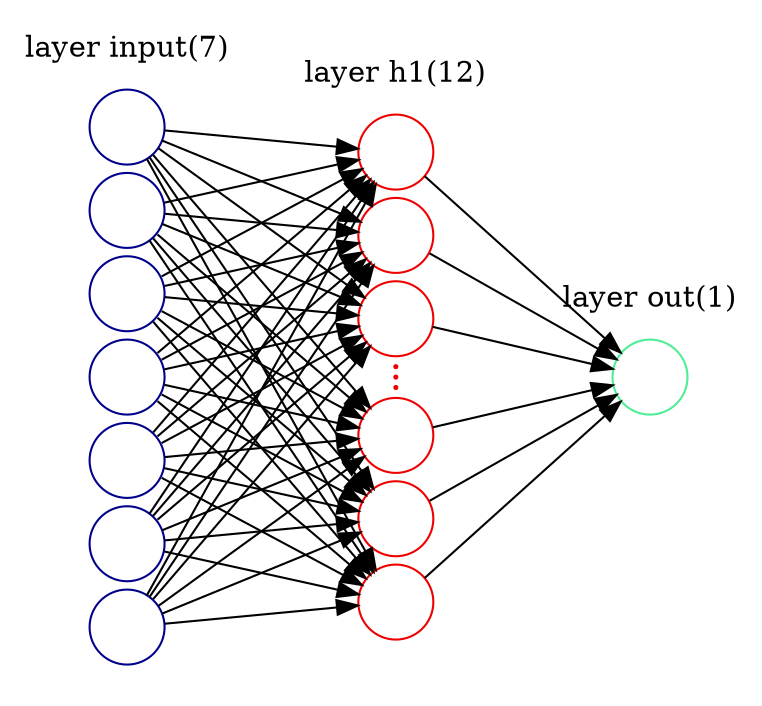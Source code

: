 digraph G {
 
    rankdir=LR

    splines=line

    nodesep=.05;

    node [label=""];

    subgraph cluster_0 {
 
    color=white;

    node [style=solid,color=blue4];

    
    node [shape=circle,height=.5];

    a00 a01 a02 a03 a04 a05 a06 ;

    
    label = "layer input(7)";

    }

    subgraph cluster_1 {
 
    color=white;

    node [style=solid,color=red2];

    
    node [shape=circle,height=.5];

    a10 a11 a12 ;

    
    node [shape=point,height=.02];

    a13 a14 a15 ;

    
    node [shape=circle,height=.5];

    a19 a110 a111 ;

    
    label = "layer h1(12)";

    }

    subgraph cluster_2 {
 
    color=white;

    node [style=solid,color=seagreen2];

    
    node [shape=circle,height=.5];

    a20 ;

    
    label = "layer out(1)";

    }

    

    a00 -> a10
a00 -> a11
a00 -> a12
a00 -> a19
a00 -> a110
a00 -> a111
a01 -> a10
a01 -> a11
a01 -> a12
a01 -> a19
a01 -> a110
a01 -> a111
a02 -> a10
a02 -> a11
a02 -> a12
a02 -> a19
a02 -> a110
a02 -> a111
a03 -> a10
a03 -> a11
a03 -> a12
a03 -> a19
a03 -> a110
a03 -> a111
a04 -> a10
a04 -> a11
a04 -> a12
a04 -> a19
a04 -> a110
a04 -> a111
a05 -> a10
a05 -> a11
a05 -> a12
a05 -> a19
a05 -> a110
a05 -> a111
a06 -> a10
a06 -> a11
a06 -> a12
a06 -> a19
a06 -> a110
a06 -> a111
a10 -> a20
a11 -> a20
a12 -> a20
a19 -> a20
a110 -> a20
a111 -> a20


    } 
    
